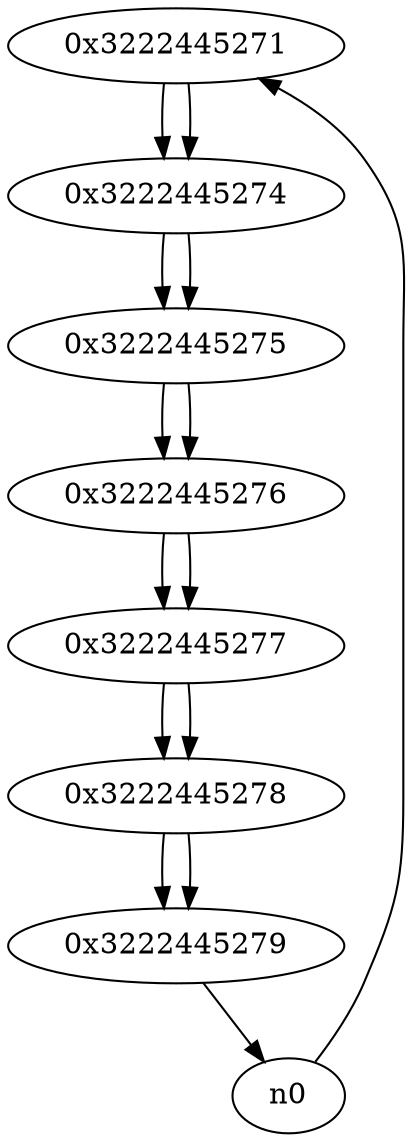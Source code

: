 digraph G{
/* nodes */
  n1 [label="0x3222445271"]
  n2 [label="0x3222445274"]
  n3 [label="0x3222445275"]
  n4 [label="0x3222445276"]
  n5 [label="0x3222445277"]
  n6 [label="0x3222445278"]
  n7 [label="0x3222445279"]
/* edges */
n1 -> n2;
n0 -> n1;
n2 -> n3;
n1 -> n2;
n3 -> n4;
n2 -> n3;
n4 -> n5;
n3 -> n4;
n5 -> n6;
n4 -> n5;
n6 -> n7;
n5 -> n6;
n7 -> n0;
n6 -> n7;
}
